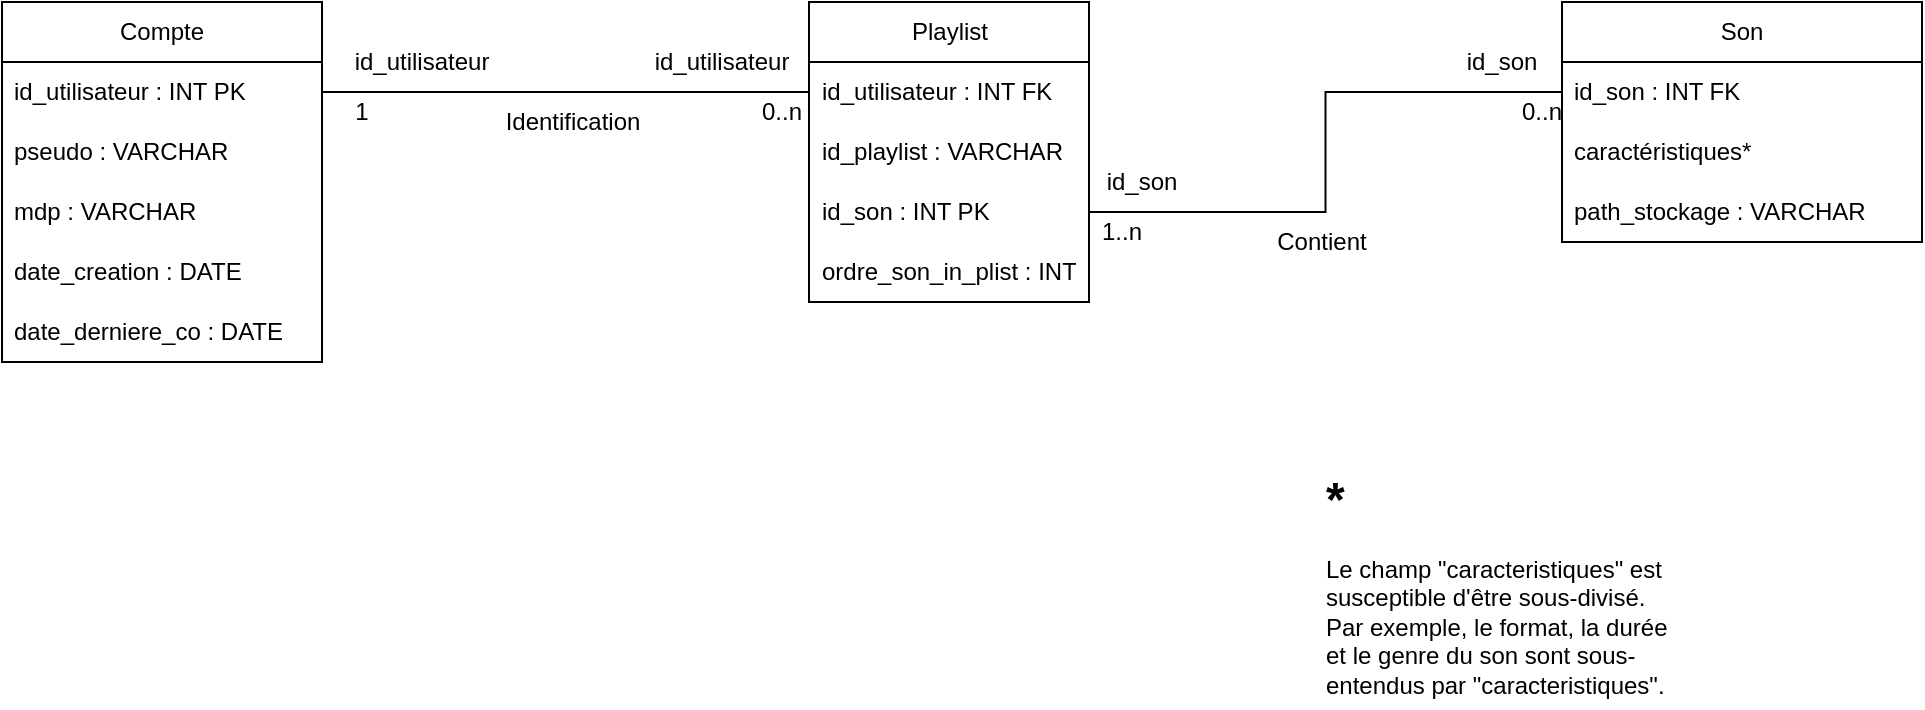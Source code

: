 <mxfile version="24.7.15">
  <diagram name="Page-1" id="vB0uDbeOjrSbUvfyy40T">
    <mxGraphModel dx="1799" dy="483" grid="1" gridSize="10" guides="1" tooltips="1" connect="1" arrows="1" fold="1" page="1" pageScale="1" pageWidth="827" pageHeight="1169" math="0" shadow="0">
      <root>
        <mxCell id="0" />
        <mxCell id="1" parent="0" />
        <mxCell id="n224mTM4oAy61nDKpbfy-1" value="Compte" style="swimlane;fontStyle=0;childLayout=stackLayout;horizontal=1;startSize=30;horizontalStack=0;resizeParent=1;resizeParentMax=0;resizeLast=0;collapsible=1;marginBottom=0;whiteSpace=wrap;html=1;" vertex="1" parent="1">
          <mxGeometry x="-60" y="120" width="160" height="180" as="geometry" />
        </mxCell>
        <mxCell id="n224mTM4oAy61nDKpbfy-2" value="id_utilisateur : INT PK" style="text;strokeColor=none;fillColor=none;align=left;verticalAlign=middle;spacingLeft=4;spacingRight=4;overflow=hidden;points=[[0,0.5],[1,0.5]];portConstraint=eastwest;rotatable=0;whiteSpace=wrap;html=1;" vertex="1" parent="n224mTM4oAy61nDKpbfy-1">
          <mxGeometry y="30" width="160" height="30" as="geometry" />
        </mxCell>
        <mxCell id="n224mTM4oAy61nDKpbfy-3" value="pseudo : VARCHAR" style="text;strokeColor=none;fillColor=none;align=left;verticalAlign=middle;spacingLeft=4;spacingRight=4;overflow=hidden;points=[[0,0.5],[1,0.5]];portConstraint=eastwest;rotatable=0;whiteSpace=wrap;html=1;" vertex="1" parent="n224mTM4oAy61nDKpbfy-1">
          <mxGeometry y="60" width="160" height="30" as="geometry" />
        </mxCell>
        <mxCell id="n224mTM4oAy61nDKpbfy-4" value="mdp : VARCHAR" style="text;strokeColor=none;fillColor=none;align=left;verticalAlign=middle;spacingLeft=4;spacingRight=4;overflow=hidden;points=[[0,0.5],[1,0.5]];portConstraint=eastwest;rotatable=0;whiteSpace=wrap;html=1;" vertex="1" parent="n224mTM4oAy61nDKpbfy-1">
          <mxGeometry y="90" width="160" height="30" as="geometry" />
        </mxCell>
        <mxCell id="n224mTM4oAy61nDKpbfy-5" value="date_creation : DATE" style="text;strokeColor=none;fillColor=none;align=left;verticalAlign=middle;spacingLeft=4;spacingRight=4;overflow=hidden;points=[[0,0.5],[1,0.5]];portConstraint=eastwest;rotatable=0;whiteSpace=wrap;html=1;" vertex="1" parent="n224mTM4oAy61nDKpbfy-1">
          <mxGeometry y="120" width="160" height="30" as="geometry" />
        </mxCell>
        <mxCell id="n224mTM4oAy61nDKpbfy-6" value="date_derniere_co : DATE" style="text;strokeColor=none;fillColor=none;align=left;verticalAlign=middle;spacingLeft=4;spacingRight=4;overflow=hidden;points=[[0,0.5],[1,0.5]];portConstraint=eastwest;rotatable=0;whiteSpace=wrap;html=1;" vertex="1" parent="n224mTM4oAy61nDKpbfy-1">
          <mxGeometry y="150" width="160" height="30" as="geometry" />
        </mxCell>
        <mxCell id="n224mTM4oAy61nDKpbfy-7" value="Playlist" style="swimlane;fontStyle=0;childLayout=stackLayout;horizontal=1;startSize=30;horizontalStack=0;resizeParent=1;resizeParentMax=0;resizeLast=0;collapsible=1;marginBottom=0;whiteSpace=wrap;html=1;" vertex="1" parent="1">
          <mxGeometry x="343.5" y="120" width="140" height="150" as="geometry" />
        </mxCell>
        <mxCell id="n224mTM4oAy61nDKpbfy-8" value="id_utilisateur : INT FK" style="text;strokeColor=none;fillColor=none;align=left;verticalAlign=middle;spacingLeft=4;spacingRight=4;overflow=hidden;points=[[0,0.5],[1,0.5]];portConstraint=eastwest;rotatable=0;whiteSpace=wrap;html=1;" vertex="1" parent="n224mTM4oAy61nDKpbfy-7">
          <mxGeometry y="30" width="140" height="30" as="geometry" />
        </mxCell>
        <mxCell id="n224mTM4oAy61nDKpbfy-9" value="id_playlist : VARCHAR" style="text;strokeColor=none;fillColor=none;align=left;verticalAlign=middle;spacingLeft=4;spacingRight=4;overflow=hidden;points=[[0,0.5],[1,0.5]];portConstraint=eastwest;rotatable=0;whiteSpace=wrap;html=1;" vertex="1" parent="n224mTM4oAy61nDKpbfy-7">
          <mxGeometry y="60" width="140" height="30" as="geometry" />
        </mxCell>
        <mxCell id="n224mTM4oAy61nDKpbfy-10" value="id_son : INT PK" style="text;strokeColor=none;fillColor=none;align=left;verticalAlign=middle;spacingLeft=4;spacingRight=4;overflow=hidden;points=[[0,0.5],[1,0.5]];portConstraint=eastwest;rotatable=0;whiteSpace=wrap;html=1;" vertex="1" parent="n224mTM4oAy61nDKpbfy-7">
          <mxGeometry y="90" width="140" height="30" as="geometry" />
        </mxCell>
        <mxCell id="n224mTM4oAy61nDKpbfy-11" value="ordre_son_in_plist : INT" style="text;strokeColor=none;fillColor=none;align=left;verticalAlign=middle;spacingLeft=4;spacingRight=4;overflow=hidden;points=[[0,0.5],[1,0.5]];portConstraint=eastwest;rotatable=0;whiteSpace=wrap;html=1;" vertex="1" parent="n224mTM4oAy61nDKpbfy-7">
          <mxGeometry y="120" width="140" height="30" as="geometry" />
        </mxCell>
        <mxCell id="n224mTM4oAy61nDKpbfy-20" value="Son" style="swimlane;fontStyle=0;childLayout=stackLayout;horizontal=1;startSize=30;horizontalStack=0;resizeParent=1;resizeParentMax=0;resizeLast=0;collapsible=1;marginBottom=0;whiteSpace=wrap;html=1;" vertex="1" parent="1">
          <mxGeometry x="720" y="120" width="180" height="120" as="geometry" />
        </mxCell>
        <mxCell id="n224mTM4oAy61nDKpbfy-21" value="id_son : INT FK" style="text;strokeColor=none;fillColor=none;align=left;verticalAlign=middle;spacingLeft=4;spacingRight=4;overflow=hidden;points=[[0,0.5],[1,0.5]];portConstraint=eastwest;rotatable=0;whiteSpace=wrap;html=1;" vertex="1" parent="n224mTM4oAy61nDKpbfy-20">
          <mxGeometry y="30" width="180" height="30" as="geometry" />
        </mxCell>
        <mxCell id="n224mTM4oAy61nDKpbfy-22" value="caractéristiques*" style="text;strokeColor=none;fillColor=none;align=left;verticalAlign=middle;spacingLeft=4;spacingRight=4;overflow=hidden;points=[[0,0.5],[1,0.5]];portConstraint=eastwest;rotatable=0;whiteSpace=wrap;html=1;" vertex="1" parent="n224mTM4oAy61nDKpbfy-20">
          <mxGeometry y="60" width="180" height="30" as="geometry" />
        </mxCell>
        <mxCell id="n224mTM4oAy61nDKpbfy-23" value="path_stockage : VARCHAR" style="text;strokeColor=none;fillColor=none;align=left;verticalAlign=middle;spacingLeft=4;spacingRight=4;overflow=hidden;points=[[0,0.5],[1,0.5]];portConstraint=eastwest;rotatable=0;whiteSpace=wrap;html=1;" vertex="1" parent="n224mTM4oAy61nDKpbfy-20">
          <mxGeometry y="90" width="180" height="30" as="geometry" />
        </mxCell>
        <mxCell id="n224mTM4oAy61nDKpbfy-25" value="&lt;h1 style=&quot;margin-top: 0px; line-height: 100%;&quot;&gt;*&lt;br&gt;&lt;/h1&gt;&lt;p&gt;Le champ &quot;caracteristiques&quot; est susceptible d&#39;être sous-divisé. Par exemple, le format, la durée et le genre du son sont sous-entendus par &quot;caracteristiques&quot;.&lt;br&gt;&lt;/p&gt;" style="text;html=1;whiteSpace=wrap;overflow=hidden;rounded=0;" vertex="1" parent="1">
          <mxGeometry x="600" y="350" width="180" height="120" as="geometry" />
        </mxCell>
        <mxCell id="n224mTM4oAy61nDKpbfy-27" value="" style="edgeStyle=orthogonalEdgeStyle;rounded=0;orthogonalLoop=1;jettySize=auto;html=1;entryX=0;entryY=0.5;entryDx=0;entryDy=0;exitX=1;exitY=0.5;exitDx=0;exitDy=0;endArrow=none;endFill=0;" edge="1" parent="1" source="n224mTM4oAy61nDKpbfy-2" target="n224mTM4oAy61nDKpbfy-8">
          <mxGeometry relative="1" as="geometry" />
        </mxCell>
        <mxCell id="n224mTM4oAy61nDKpbfy-28" value="" style="edgeStyle=orthogonalEdgeStyle;rounded=0;orthogonalLoop=1;jettySize=auto;html=1;entryX=0;entryY=0.5;entryDx=0;entryDy=0;endArrow=none;endFill=0;" edge="1" parent="1" source="n224mTM4oAy61nDKpbfy-10" target="n224mTM4oAy61nDKpbfy-21">
          <mxGeometry relative="1" as="geometry" />
        </mxCell>
        <mxCell id="n224mTM4oAy61nDKpbfy-29" value="Identification" style="text;html=1;align=center;verticalAlign=middle;resizable=0;points=[];autosize=1;strokeColor=none;fillColor=none;" vertex="1" parent="1">
          <mxGeometry x="180" y="165" width="90" height="30" as="geometry" />
        </mxCell>
        <mxCell id="n224mTM4oAy61nDKpbfy-31" value="id_utilisateur" style="text;html=1;align=center;verticalAlign=middle;whiteSpace=wrap;rounded=0;" vertex="1" parent="1">
          <mxGeometry x="120" y="135" width="60" height="30" as="geometry" />
        </mxCell>
        <mxCell id="n224mTM4oAy61nDKpbfy-32" value="id_utilisateur" style="text;html=1;align=center;verticalAlign=middle;whiteSpace=wrap;rounded=0;" vertex="1" parent="1">
          <mxGeometry x="270" y="135" width="60" height="30" as="geometry" />
        </mxCell>
        <mxCell id="n224mTM4oAy61nDKpbfy-33" value="1" style="text;html=1;align=center;verticalAlign=middle;whiteSpace=wrap;rounded=0;" vertex="1" parent="1">
          <mxGeometry x="90" y="160" width="60" height="30" as="geometry" />
        </mxCell>
        <mxCell id="n224mTM4oAy61nDKpbfy-34" value="0..n" style="text;html=1;align=center;verticalAlign=middle;whiteSpace=wrap;rounded=0;" vertex="1" parent="1">
          <mxGeometry x="300" y="160" width="60" height="30" as="geometry" />
        </mxCell>
        <mxCell id="n224mTM4oAy61nDKpbfy-35" value="1..n" style="text;html=1;align=center;verticalAlign=middle;whiteSpace=wrap;rounded=0;" vertex="1" parent="1">
          <mxGeometry x="470" y="220" width="60" height="30" as="geometry" />
        </mxCell>
        <mxCell id="n224mTM4oAy61nDKpbfy-36" value="0..n" style="text;html=1;align=center;verticalAlign=middle;whiteSpace=wrap;rounded=0;" vertex="1" parent="1">
          <mxGeometry x="680" y="160" width="60" height="30" as="geometry" />
        </mxCell>
        <mxCell id="n224mTM4oAy61nDKpbfy-37" value="id_son" style="text;html=1;align=center;verticalAlign=middle;whiteSpace=wrap;rounded=0;" vertex="1" parent="1">
          <mxGeometry x="480" y="195" width="60" height="30" as="geometry" />
        </mxCell>
        <mxCell id="n224mTM4oAy61nDKpbfy-38" value="id_son" style="text;html=1;align=center;verticalAlign=middle;whiteSpace=wrap;rounded=0;" vertex="1" parent="1">
          <mxGeometry x="660" y="135" width="60" height="30" as="geometry" />
        </mxCell>
        <mxCell id="n224mTM4oAy61nDKpbfy-39" value="Contient" style="text;html=1;align=center;verticalAlign=middle;whiteSpace=wrap;rounded=0;" vertex="1" parent="1">
          <mxGeometry x="570" y="225" width="60" height="30" as="geometry" />
        </mxCell>
      </root>
    </mxGraphModel>
  </diagram>
</mxfile>
